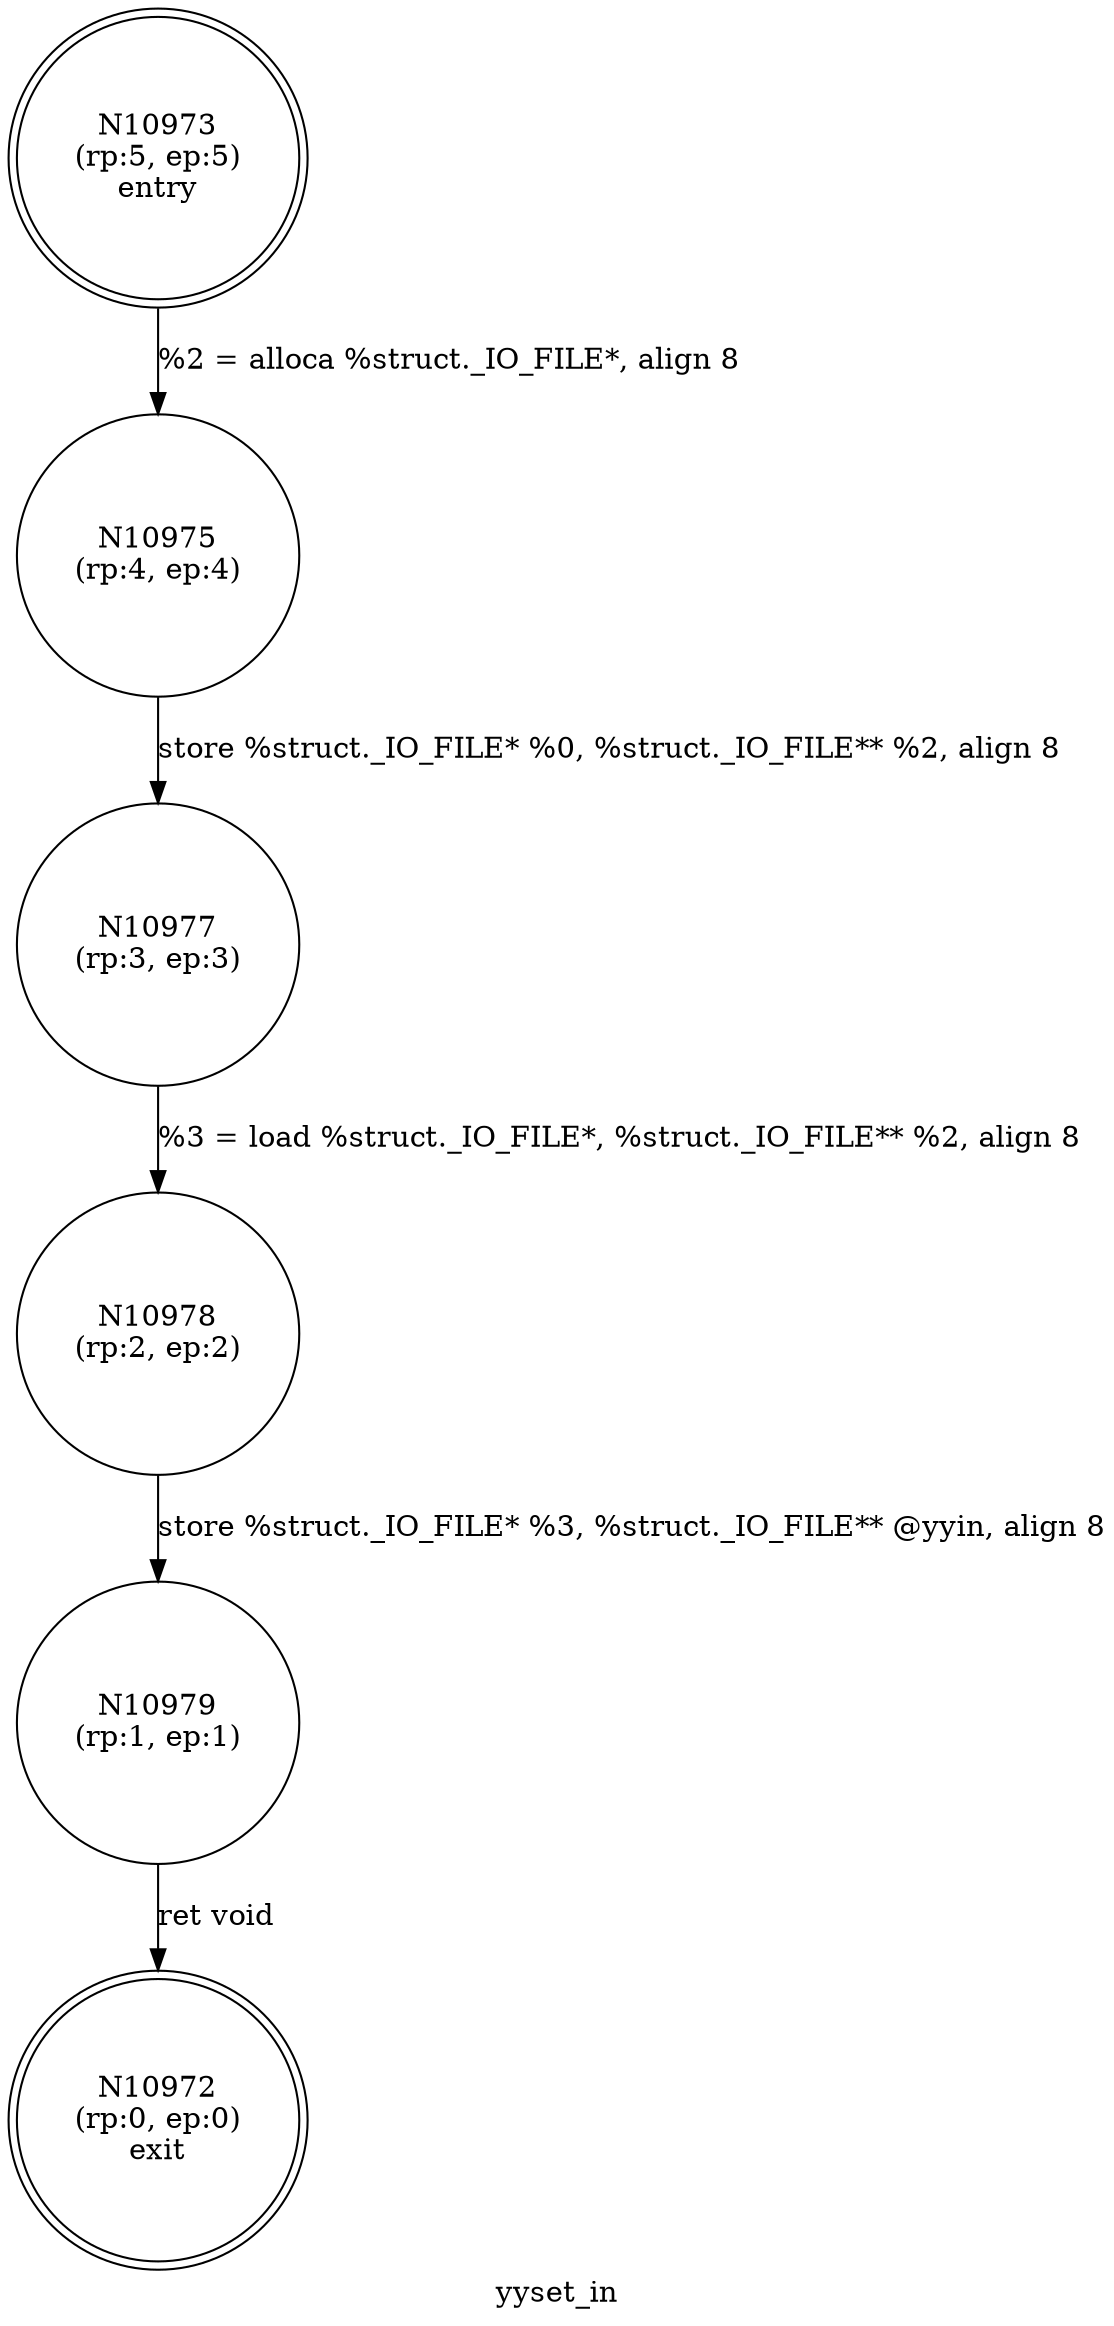 digraph yyset_in {
label="yyset_in"
10972 [label="N10972\n(rp:0, ep:0)\nexit", shape="doublecircle"]
10973 [label="N10973\n(rp:5, ep:5)\nentry", shape="doublecircle"]
10973 -> 10975 [label="%2 = alloca %struct._IO_FILE*, align 8"]
10975 [label="N10975\n(rp:4, ep:4)", shape="circle"]
10975 -> 10977 [label="store %struct._IO_FILE* %0, %struct._IO_FILE** %2, align 8"]
10977 [label="N10977\n(rp:3, ep:3)", shape="circle"]
10977 -> 10978 [label="%3 = load %struct._IO_FILE*, %struct._IO_FILE** %2, align 8"]
10978 [label="N10978\n(rp:2, ep:2)", shape="circle"]
10978 -> 10979 [label="store %struct._IO_FILE* %3, %struct._IO_FILE** @yyin, align 8"]
10979 [label="N10979\n(rp:1, ep:1)", shape="circle"]
10979 -> 10972 [label="ret void"]
}
